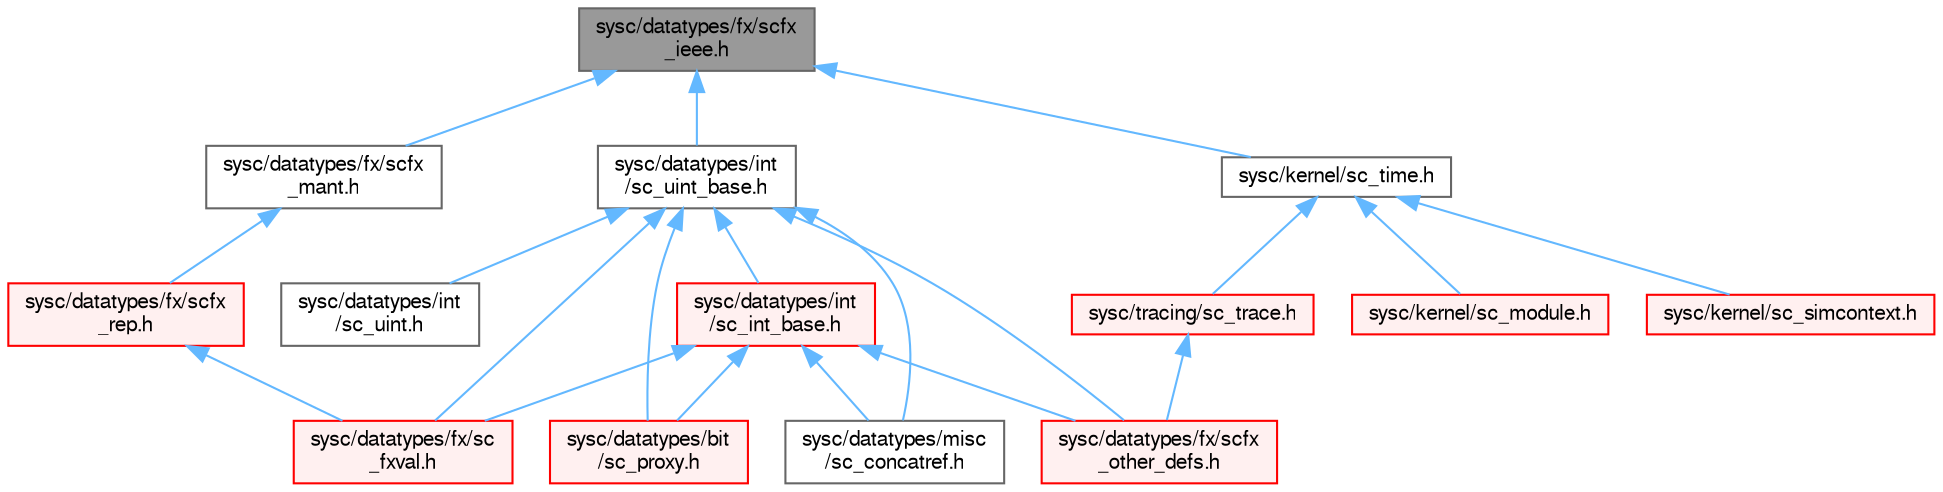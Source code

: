 digraph "sysc/datatypes/fx/scfx_ieee.h"
{
 // LATEX_PDF_SIZE
  bgcolor="transparent";
  edge [fontname=FreeSans,fontsize=10,labelfontname=FreeSans,labelfontsize=10];
  node [fontname=FreeSans,fontsize=10,shape=box,height=0.2,width=0.4];
  Node1 [id="Node000001",label="sysc/datatypes/fx/scfx\l_ieee.h",height=0.2,width=0.4,color="gray40", fillcolor="grey60", style="filled", fontcolor="black",tooltip=" "];
  Node1 -> Node2 [id="edge1_Node000001_Node000002",dir="back",color="steelblue1",style="solid",tooltip=" "];
  Node2 [id="Node000002",label="sysc/datatypes/fx/scfx\l_mant.h",height=0.2,width=0.4,color="grey40", fillcolor="white", style="filled",URL="$a00062.html",tooltip=" "];
  Node2 -> Node3 [id="edge2_Node000002_Node000003",dir="back",color="steelblue1",style="solid",tooltip=" "];
  Node3 [id="Node000003",label="sysc/datatypes/fx/scfx\l_rep.h",height=0.2,width=0.4,color="red", fillcolor="#FFF0F0", style="filled",URL="$a00089.html",tooltip=" "];
  Node3 -> Node4 [id="edge3_Node000003_Node000004",dir="back",color="steelblue1",style="solid",tooltip=" "];
  Node4 [id="Node000004",label="sysc/datatypes/fx/sc\l_fxval.h",height=0.2,width=0.4,color="red", fillcolor="#FFF0F0", style="filled",URL="$a00098.html",tooltip=" "];
  Node1 -> Node12 [id="edge4_Node000001_Node000012",dir="back",color="steelblue1",style="solid",tooltip=" "];
  Node12 [id="Node000012",label="sysc/datatypes/int\l/sc_uint_base.h",height=0.2,width=0.4,color="grey40", fillcolor="white", style="filled",URL="$a00158.html",tooltip=" "];
  Node12 -> Node13 [id="edge5_Node000012_Node000013",dir="back",color="steelblue1",style="solid",tooltip=" "];
  Node13 [id="Node000013",label="sysc/datatypes/bit\l/sc_proxy.h",height=0.2,width=0.4,color="red", fillcolor="#FFF0F0", style="filled",URL="$a00047.html",tooltip=" "];
  Node12 -> Node4 [id="edge6_Node000012_Node000004",dir="back",color="steelblue1",style="solid",tooltip=" "];
  Node12 -> Node22 [id="edge7_Node000012_Node000022",dir="back",color="steelblue1",style="solid",tooltip=" "];
  Node22 [id="Node000022",label="sysc/datatypes/fx/scfx\l_other_defs.h",height=0.2,width=0.4,color="red", fillcolor="#FFF0F0", style="filled",URL="$a00083.html",tooltip=" "];
  Node12 -> Node23 [id="edge8_Node000012_Node000023",dir="back",color="steelblue1",style="solid",tooltip=" "];
  Node23 [id="Node000023",label="sysc/datatypes/int\l/sc_int_base.h",height=0.2,width=0.4,color="red", fillcolor="#FFF0F0", style="filled",URL="$a00191.html",tooltip=" "];
  Node23 -> Node13 [id="edge9_Node000023_Node000013",dir="back",color="steelblue1",style="solid",tooltip=" "];
  Node23 -> Node4 [id="edge10_Node000023_Node000004",dir="back",color="steelblue1",style="solid",tooltip=" "];
  Node23 -> Node22 [id="edge11_Node000023_Node000022",dir="back",color="steelblue1",style="solid",tooltip=" "];
  Node23 -> Node17 [id="edge12_Node000023_Node000017",dir="back",color="steelblue1",style="solid",tooltip=" "];
  Node17 [id="Node000017",label="sysc/datatypes/misc\l/sc_concatref.h",height=0.2,width=0.4,color="grey40", fillcolor="white", style="filled",URL="$a00026.html",tooltip=" "];
  Node12 -> Node25 [id="edge13_Node000012_Node000025",dir="back",color="steelblue1",style="solid",tooltip=" "];
  Node25 [id="Node000025",label="sysc/datatypes/int\l/sc_uint.h",height=0.2,width=0.4,color="grey40", fillcolor="white", style="filled",URL="$a00185.html",tooltip=" "];
  Node12 -> Node17 [id="edge14_Node000012_Node000017",dir="back",color="steelblue1",style="solid",tooltip=" "];
  Node1 -> Node26 [id="edge15_Node000001_Node000026",dir="back",color="steelblue1",style="solid",tooltip=" "];
  Node26 [id="Node000026",label="sysc/kernel/sc_time.h",height=0.2,width=0.4,color="grey40", fillcolor="white", style="filled",URL="$a00365.html",tooltip=" "];
  Node26 -> Node27 [id="edge16_Node000026_Node000027",dir="back",color="steelblue1",style="solid",tooltip=" "];
  Node27 [id="Node000027",label="sysc/kernel/sc_module.h",height=0.2,width=0.4,color="red", fillcolor="#FFF0F0", style="filled",URL="$a00341.html",tooltip=" "];
  Node26 -> Node33 [id="edge17_Node000026_Node000033",dir="back",color="steelblue1",style="solid",tooltip=" "];
  Node33 [id="Node000033",label="sysc/kernel/sc_simcontext.h",height=0.2,width=0.4,color="red", fillcolor="#FFF0F0", style="filled",URL="$a00377.html",tooltip=" "];
  Node26 -> Node72 [id="edge18_Node000026_Node000072",dir="back",color="steelblue1",style="solid",tooltip=" "];
  Node72 [id="Node000072",label="sysc/tracing/sc_trace.h",height=0.2,width=0.4,color="red", fillcolor="#FFF0F0", style="filled",URL="$a00017.html",tooltip=" "];
  Node72 -> Node22 [id="edge19_Node000072_Node000022",dir="back",color="steelblue1",style="solid",tooltip=" "];
}
